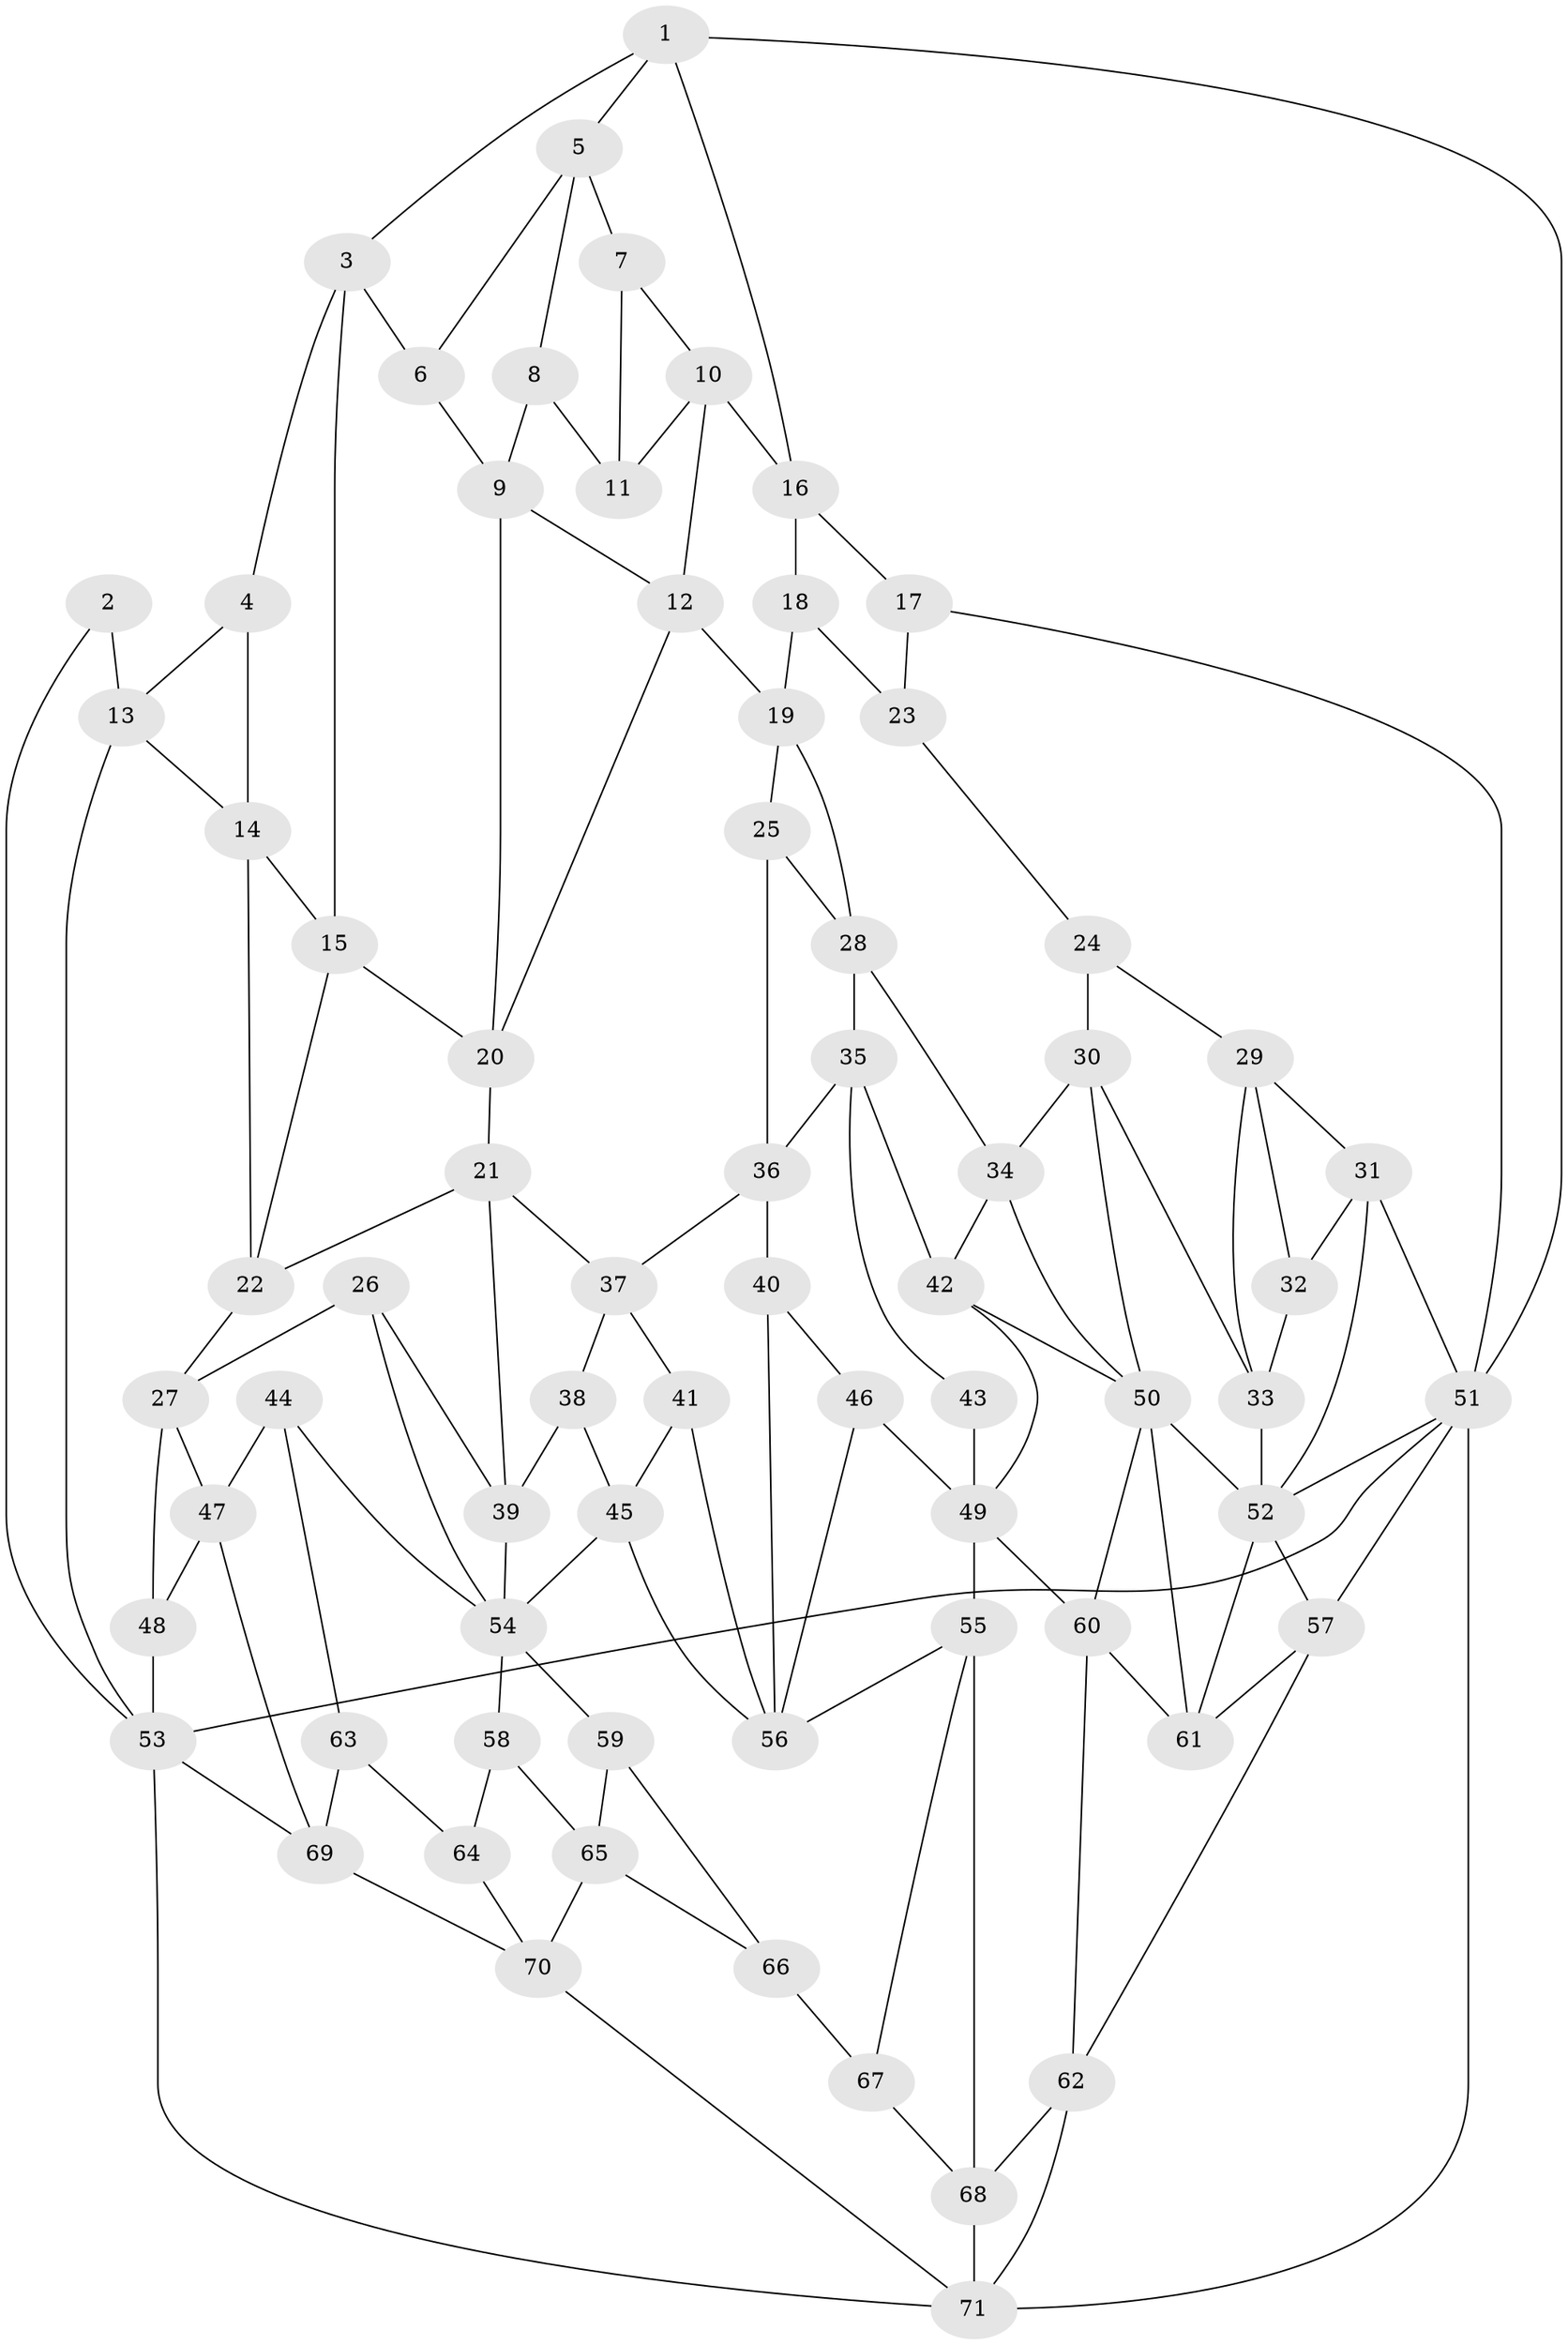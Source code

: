 // original degree distribution, {3: 0.02127659574468085, 4: 0.2198581560283688, 5: 0.5460992907801419, 6: 0.2127659574468085}
// Generated by graph-tools (version 1.1) at 2025/27/03/09/25 03:27:06]
// undirected, 71 vertices, 135 edges
graph export_dot {
graph [start="1"]
  node [color=gray90,style=filled];
  1;
  2;
  3;
  4;
  5;
  6;
  7;
  8;
  9;
  10;
  11;
  12;
  13;
  14;
  15;
  16;
  17;
  18;
  19;
  20;
  21;
  22;
  23;
  24;
  25;
  26;
  27;
  28;
  29;
  30;
  31;
  32;
  33;
  34;
  35;
  36;
  37;
  38;
  39;
  40;
  41;
  42;
  43;
  44;
  45;
  46;
  47;
  48;
  49;
  50;
  51;
  52;
  53;
  54;
  55;
  56;
  57;
  58;
  59;
  60;
  61;
  62;
  63;
  64;
  65;
  66;
  67;
  68;
  69;
  70;
  71;
  1 -- 3 [weight=1.0];
  1 -- 5 [weight=1.0];
  1 -- 16 [weight=1.0];
  1 -- 51 [weight=1.0];
  2 -- 13 [weight=1.0];
  2 -- 53 [weight=1.0];
  3 -- 4 [weight=1.0];
  3 -- 6 [weight=1.0];
  3 -- 15 [weight=1.0];
  4 -- 13 [weight=1.0];
  4 -- 14 [weight=1.0];
  5 -- 6 [weight=1.0];
  5 -- 7 [weight=1.0];
  5 -- 8 [weight=1.0];
  6 -- 9 [weight=1.0];
  7 -- 10 [weight=1.0];
  7 -- 11 [weight=1.0];
  8 -- 9 [weight=1.0];
  8 -- 11 [weight=2.0];
  9 -- 12 [weight=1.0];
  9 -- 20 [weight=1.0];
  10 -- 11 [weight=1.0];
  10 -- 12 [weight=1.0];
  10 -- 16 [weight=1.0];
  12 -- 19 [weight=1.0];
  12 -- 20 [weight=1.0];
  13 -- 14 [weight=1.0];
  13 -- 53 [weight=1.0];
  14 -- 15 [weight=1.0];
  14 -- 22 [weight=1.0];
  15 -- 20 [weight=1.0];
  15 -- 22 [weight=1.0];
  16 -- 17 [weight=1.0];
  16 -- 18 [weight=1.0];
  17 -- 23 [weight=1.0];
  17 -- 51 [weight=1.0];
  18 -- 19 [weight=1.0];
  18 -- 23 [weight=2.0];
  19 -- 25 [weight=1.0];
  19 -- 28 [weight=1.0];
  20 -- 21 [weight=1.0];
  21 -- 22 [weight=1.0];
  21 -- 37 [weight=1.0];
  21 -- 39 [weight=1.0];
  22 -- 27 [weight=1.0];
  23 -- 24 [weight=1.0];
  24 -- 29 [weight=1.0];
  24 -- 30 [weight=1.0];
  25 -- 28 [weight=1.0];
  25 -- 36 [weight=1.0];
  26 -- 27 [weight=1.0];
  26 -- 39 [weight=1.0];
  26 -- 54 [weight=1.0];
  27 -- 47 [weight=1.0];
  27 -- 48 [weight=1.0];
  28 -- 34 [weight=1.0];
  28 -- 35 [weight=1.0];
  29 -- 31 [weight=1.0];
  29 -- 32 [weight=1.0];
  29 -- 33 [weight=1.0];
  30 -- 33 [weight=1.0];
  30 -- 34 [weight=1.0];
  30 -- 50 [weight=1.0];
  31 -- 32 [weight=1.0];
  31 -- 51 [weight=1.0];
  31 -- 52 [weight=1.0];
  32 -- 33 [weight=1.0];
  33 -- 52 [weight=1.0];
  34 -- 42 [weight=1.0];
  34 -- 50 [weight=1.0];
  35 -- 36 [weight=1.0];
  35 -- 42 [weight=1.0];
  35 -- 43 [weight=1.0];
  36 -- 37 [weight=1.0];
  36 -- 40 [weight=1.0];
  37 -- 38 [weight=1.0];
  37 -- 41 [weight=1.0];
  38 -- 39 [weight=1.0];
  38 -- 45 [weight=1.0];
  39 -- 54 [weight=1.0];
  40 -- 46 [weight=1.0];
  40 -- 56 [weight=1.0];
  41 -- 45 [weight=1.0];
  41 -- 56 [weight=1.0];
  42 -- 49 [weight=1.0];
  42 -- 50 [weight=1.0];
  43 -- 49 [weight=2.0];
  44 -- 47 [weight=1.0];
  44 -- 54 [weight=1.0];
  44 -- 63 [weight=1.0];
  45 -- 54 [weight=1.0];
  45 -- 56 [weight=1.0];
  46 -- 49 [weight=1.0];
  46 -- 56 [weight=2.0];
  47 -- 48 [weight=1.0];
  47 -- 69 [weight=1.0];
  48 -- 53 [weight=2.0];
  49 -- 55 [weight=1.0];
  49 -- 60 [weight=1.0];
  50 -- 52 [weight=1.0];
  50 -- 60 [weight=1.0];
  50 -- 61 [weight=1.0];
  51 -- 52 [weight=1.0];
  51 -- 53 [weight=1.0];
  51 -- 57 [weight=1.0];
  51 -- 71 [weight=1.0];
  52 -- 57 [weight=1.0];
  52 -- 61 [weight=1.0];
  53 -- 69 [weight=1.0];
  53 -- 71 [weight=1.0];
  54 -- 58 [weight=1.0];
  54 -- 59 [weight=1.0];
  55 -- 56 [weight=1.0];
  55 -- 67 [weight=1.0];
  55 -- 68 [weight=1.0];
  57 -- 61 [weight=1.0];
  57 -- 62 [weight=1.0];
  58 -- 64 [weight=1.0];
  58 -- 65 [weight=1.0];
  59 -- 65 [weight=1.0];
  59 -- 66 [weight=1.0];
  60 -- 61 [weight=1.0];
  60 -- 62 [weight=1.0];
  62 -- 68 [weight=1.0];
  62 -- 71 [weight=1.0];
  63 -- 64 [weight=2.0];
  63 -- 69 [weight=1.0];
  64 -- 70 [weight=1.0];
  65 -- 66 [weight=1.0];
  65 -- 70 [weight=1.0];
  66 -- 67 [weight=2.0];
  67 -- 68 [weight=1.0];
  68 -- 71 [weight=1.0];
  69 -- 70 [weight=1.0];
  70 -- 71 [weight=1.0];
}
